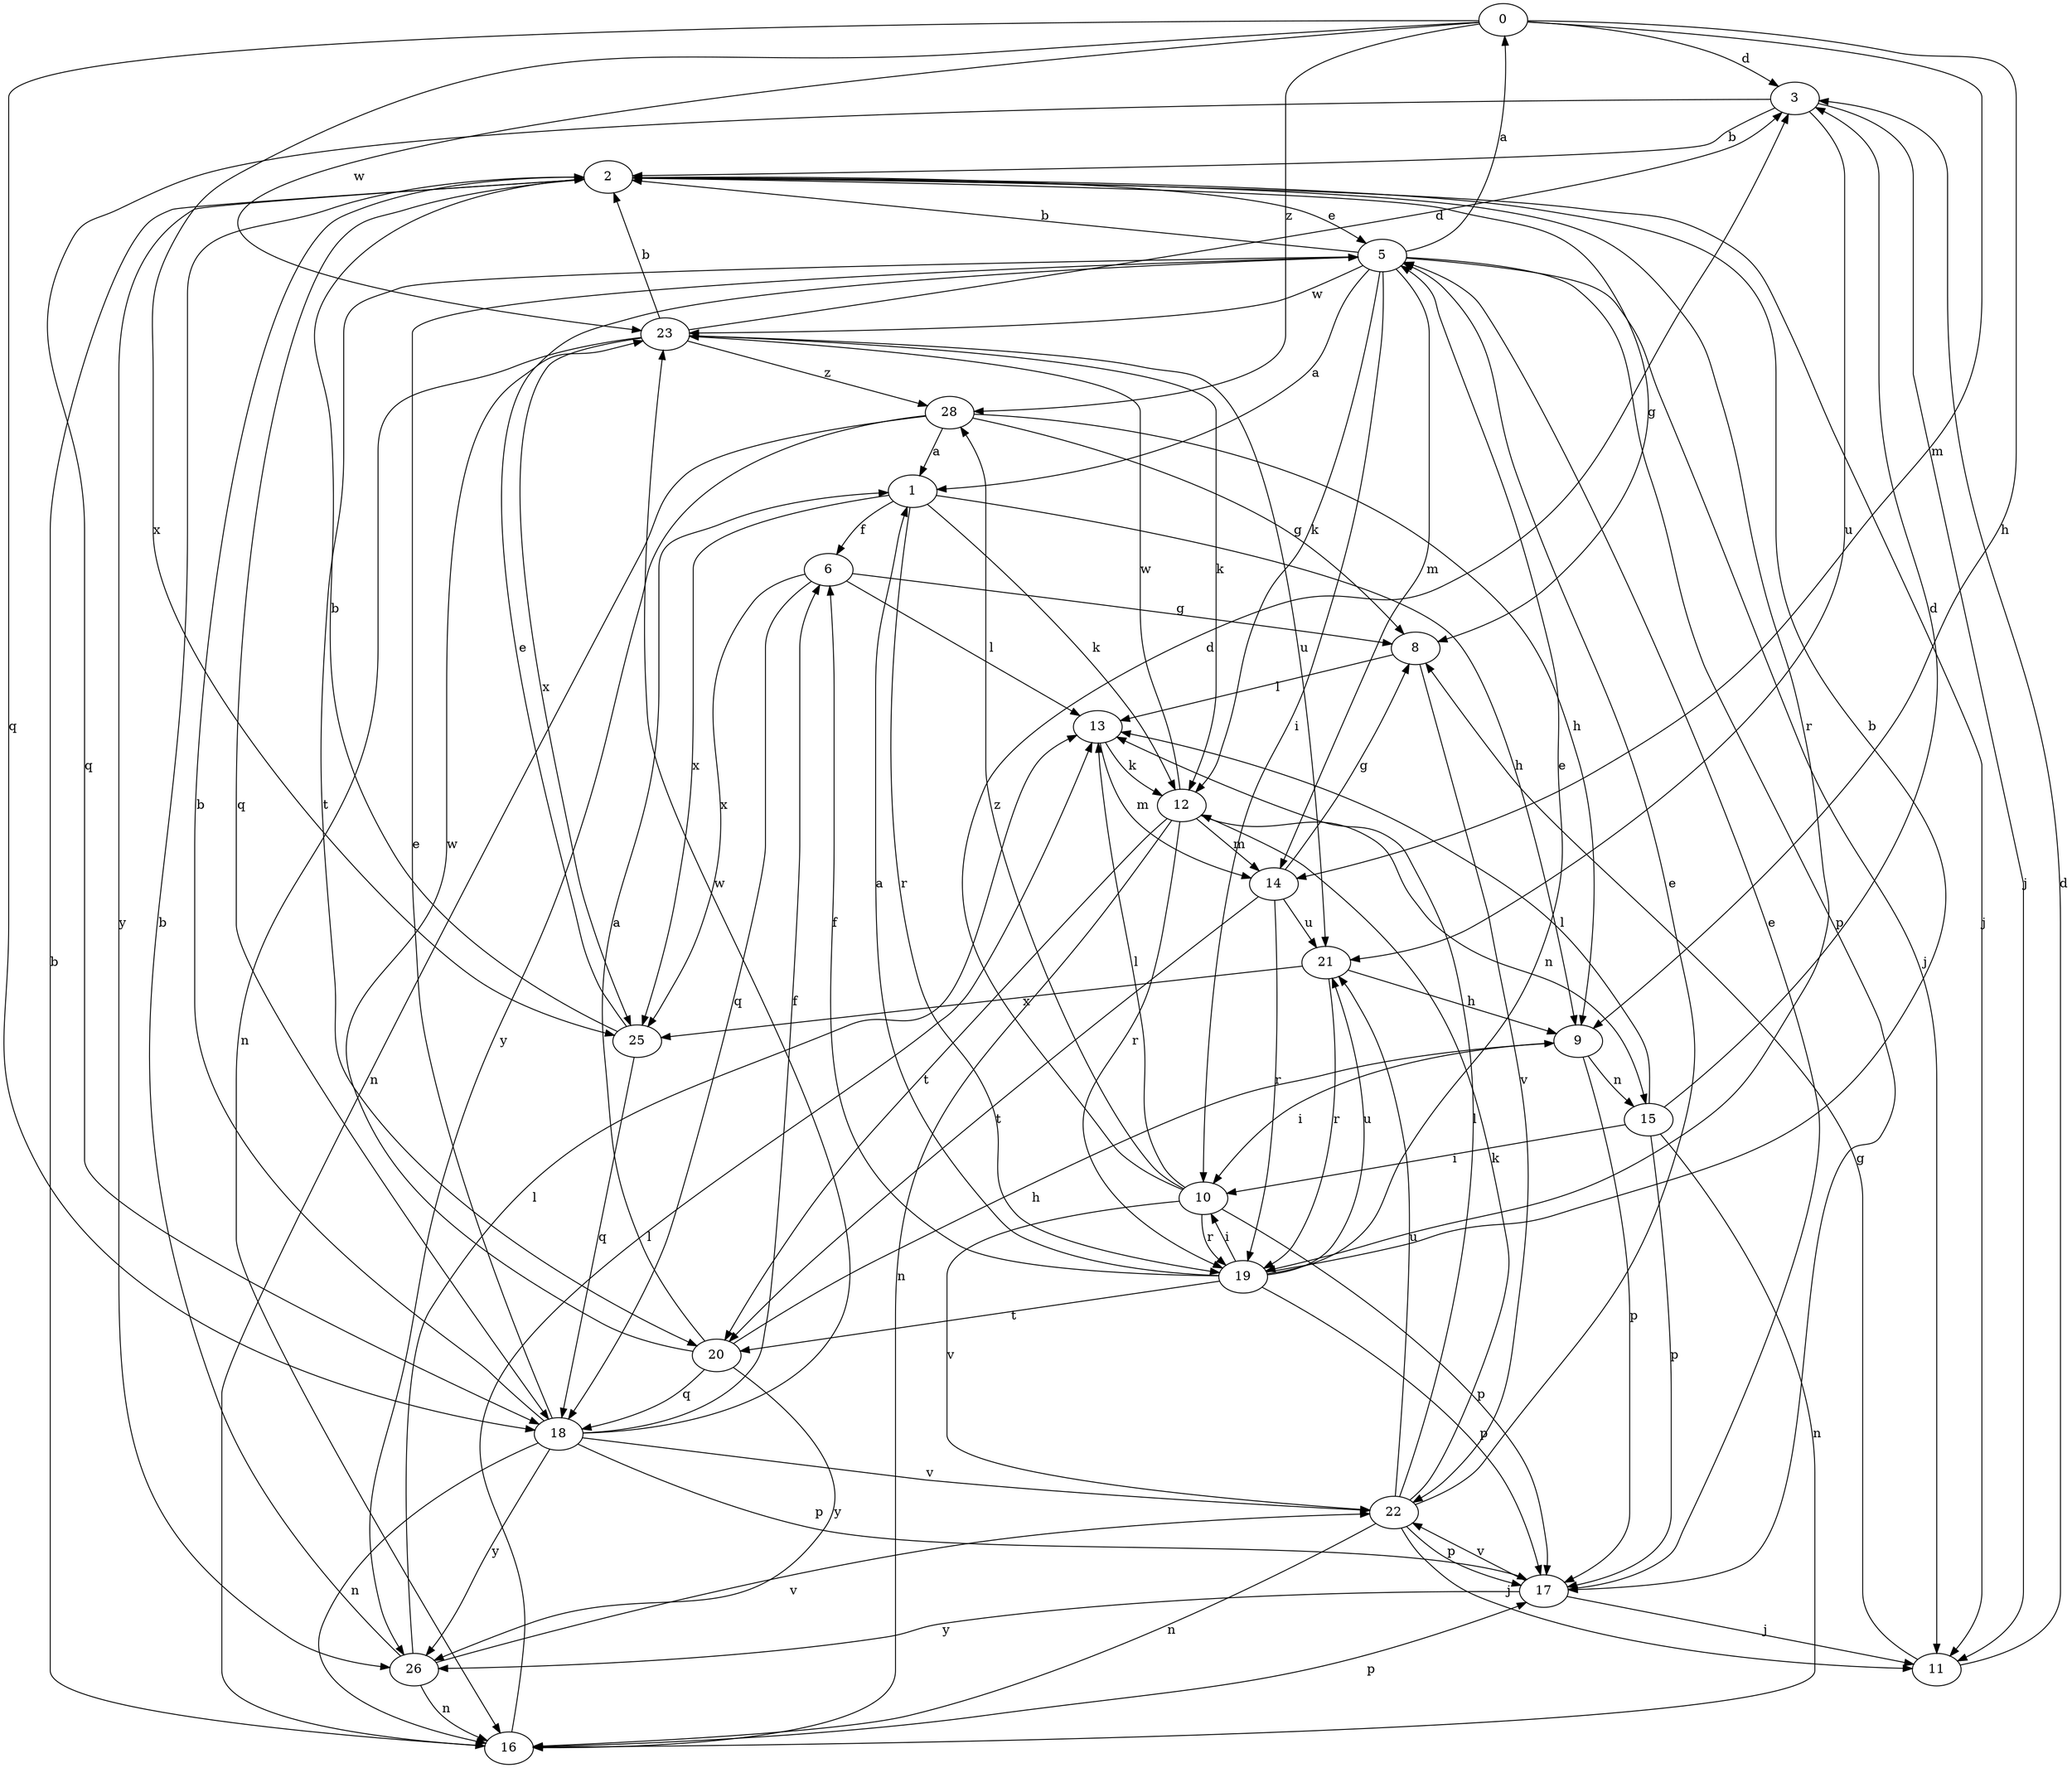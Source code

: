 strict digraph  {
0;
1;
2;
3;
5;
6;
8;
9;
10;
11;
12;
13;
14;
15;
16;
17;
18;
19;
20;
21;
22;
23;
25;
26;
28;
0 -> 3  [label=d];
0 -> 9  [label=h];
0 -> 14  [label=m];
0 -> 18  [label=q];
0 -> 23  [label=w];
0 -> 25  [label=x];
0 -> 28  [label=z];
1 -> 6  [label=f];
1 -> 9  [label=h];
1 -> 12  [label=k];
1 -> 19  [label=r];
1 -> 25  [label=x];
2 -> 5  [label=e];
2 -> 8  [label=g];
2 -> 11  [label=j];
2 -> 18  [label=q];
2 -> 19  [label=r];
2 -> 26  [label=y];
3 -> 2  [label=b];
3 -> 11  [label=j];
3 -> 18  [label=q];
3 -> 21  [label=u];
5 -> 0  [label=a];
5 -> 1  [label=a];
5 -> 2  [label=b];
5 -> 10  [label=i];
5 -> 11  [label=j];
5 -> 12  [label=k];
5 -> 14  [label=m];
5 -> 17  [label=p];
5 -> 20  [label=t];
5 -> 23  [label=w];
6 -> 8  [label=g];
6 -> 13  [label=l];
6 -> 18  [label=q];
6 -> 25  [label=x];
8 -> 13  [label=l];
8 -> 22  [label=v];
9 -> 10  [label=i];
9 -> 15  [label=n];
9 -> 17  [label=p];
10 -> 3  [label=d];
10 -> 13  [label=l];
10 -> 17  [label=p];
10 -> 19  [label=r];
10 -> 22  [label=v];
10 -> 28  [label=z];
11 -> 3  [label=d];
11 -> 8  [label=g];
12 -> 14  [label=m];
12 -> 15  [label=n];
12 -> 16  [label=n];
12 -> 19  [label=r];
12 -> 20  [label=t];
12 -> 23  [label=w];
13 -> 12  [label=k];
13 -> 14  [label=m];
14 -> 8  [label=g];
14 -> 19  [label=r];
14 -> 20  [label=t];
14 -> 21  [label=u];
15 -> 3  [label=d];
15 -> 10  [label=i];
15 -> 13  [label=l];
15 -> 16  [label=n];
15 -> 17  [label=p];
16 -> 2  [label=b];
16 -> 13  [label=l];
16 -> 17  [label=p];
17 -> 5  [label=e];
17 -> 11  [label=j];
17 -> 22  [label=v];
17 -> 26  [label=y];
18 -> 2  [label=b];
18 -> 5  [label=e];
18 -> 6  [label=f];
18 -> 16  [label=n];
18 -> 17  [label=p];
18 -> 22  [label=v];
18 -> 23  [label=w];
18 -> 26  [label=y];
19 -> 1  [label=a];
19 -> 2  [label=b];
19 -> 5  [label=e];
19 -> 6  [label=f];
19 -> 10  [label=i];
19 -> 17  [label=p];
19 -> 20  [label=t];
19 -> 21  [label=u];
20 -> 1  [label=a];
20 -> 9  [label=h];
20 -> 18  [label=q];
20 -> 23  [label=w];
20 -> 26  [label=y];
21 -> 9  [label=h];
21 -> 19  [label=r];
21 -> 25  [label=x];
22 -> 5  [label=e];
22 -> 11  [label=j];
22 -> 12  [label=k];
22 -> 13  [label=l];
22 -> 16  [label=n];
22 -> 17  [label=p];
22 -> 21  [label=u];
23 -> 2  [label=b];
23 -> 3  [label=d];
23 -> 12  [label=k];
23 -> 16  [label=n];
23 -> 21  [label=u];
23 -> 25  [label=x];
23 -> 28  [label=z];
25 -> 2  [label=b];
25 -> 5  [label=e];
25 -> 18  [label=q];
26 -> 2  [label=b];
26 -> 13  [label=l];
26 -> 16  [label=n];
26 -> 22  [label=v];
28 -> 1  [label=a];
28 -> 8  [label=g];
28 -> 9  [label=h];
28 -> 16  [label=n];
28 -> 26  [label=y];
}

